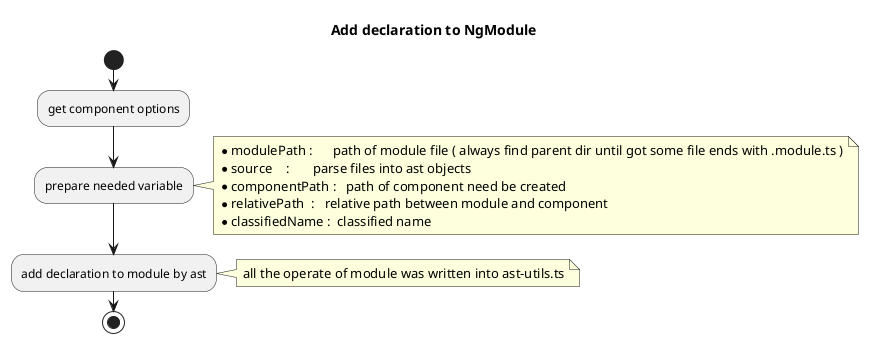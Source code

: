 @startuml
title Add declaration to NgModule

start
:get component options;
:prepare needed variable;
note right
    * modulePath :      path of module file ( always find parent dir until got some file ends with .module.ts )
    * source    :       parse files into ast objects
    * componentPath :   path of component need be created
    * relativePath  :   relative path between module and component
    * classifiedName :  classified name
end note
:add declaration to module by ast;
note right: all the operate of module was written into ast-utils.ts
stop

@enduml
